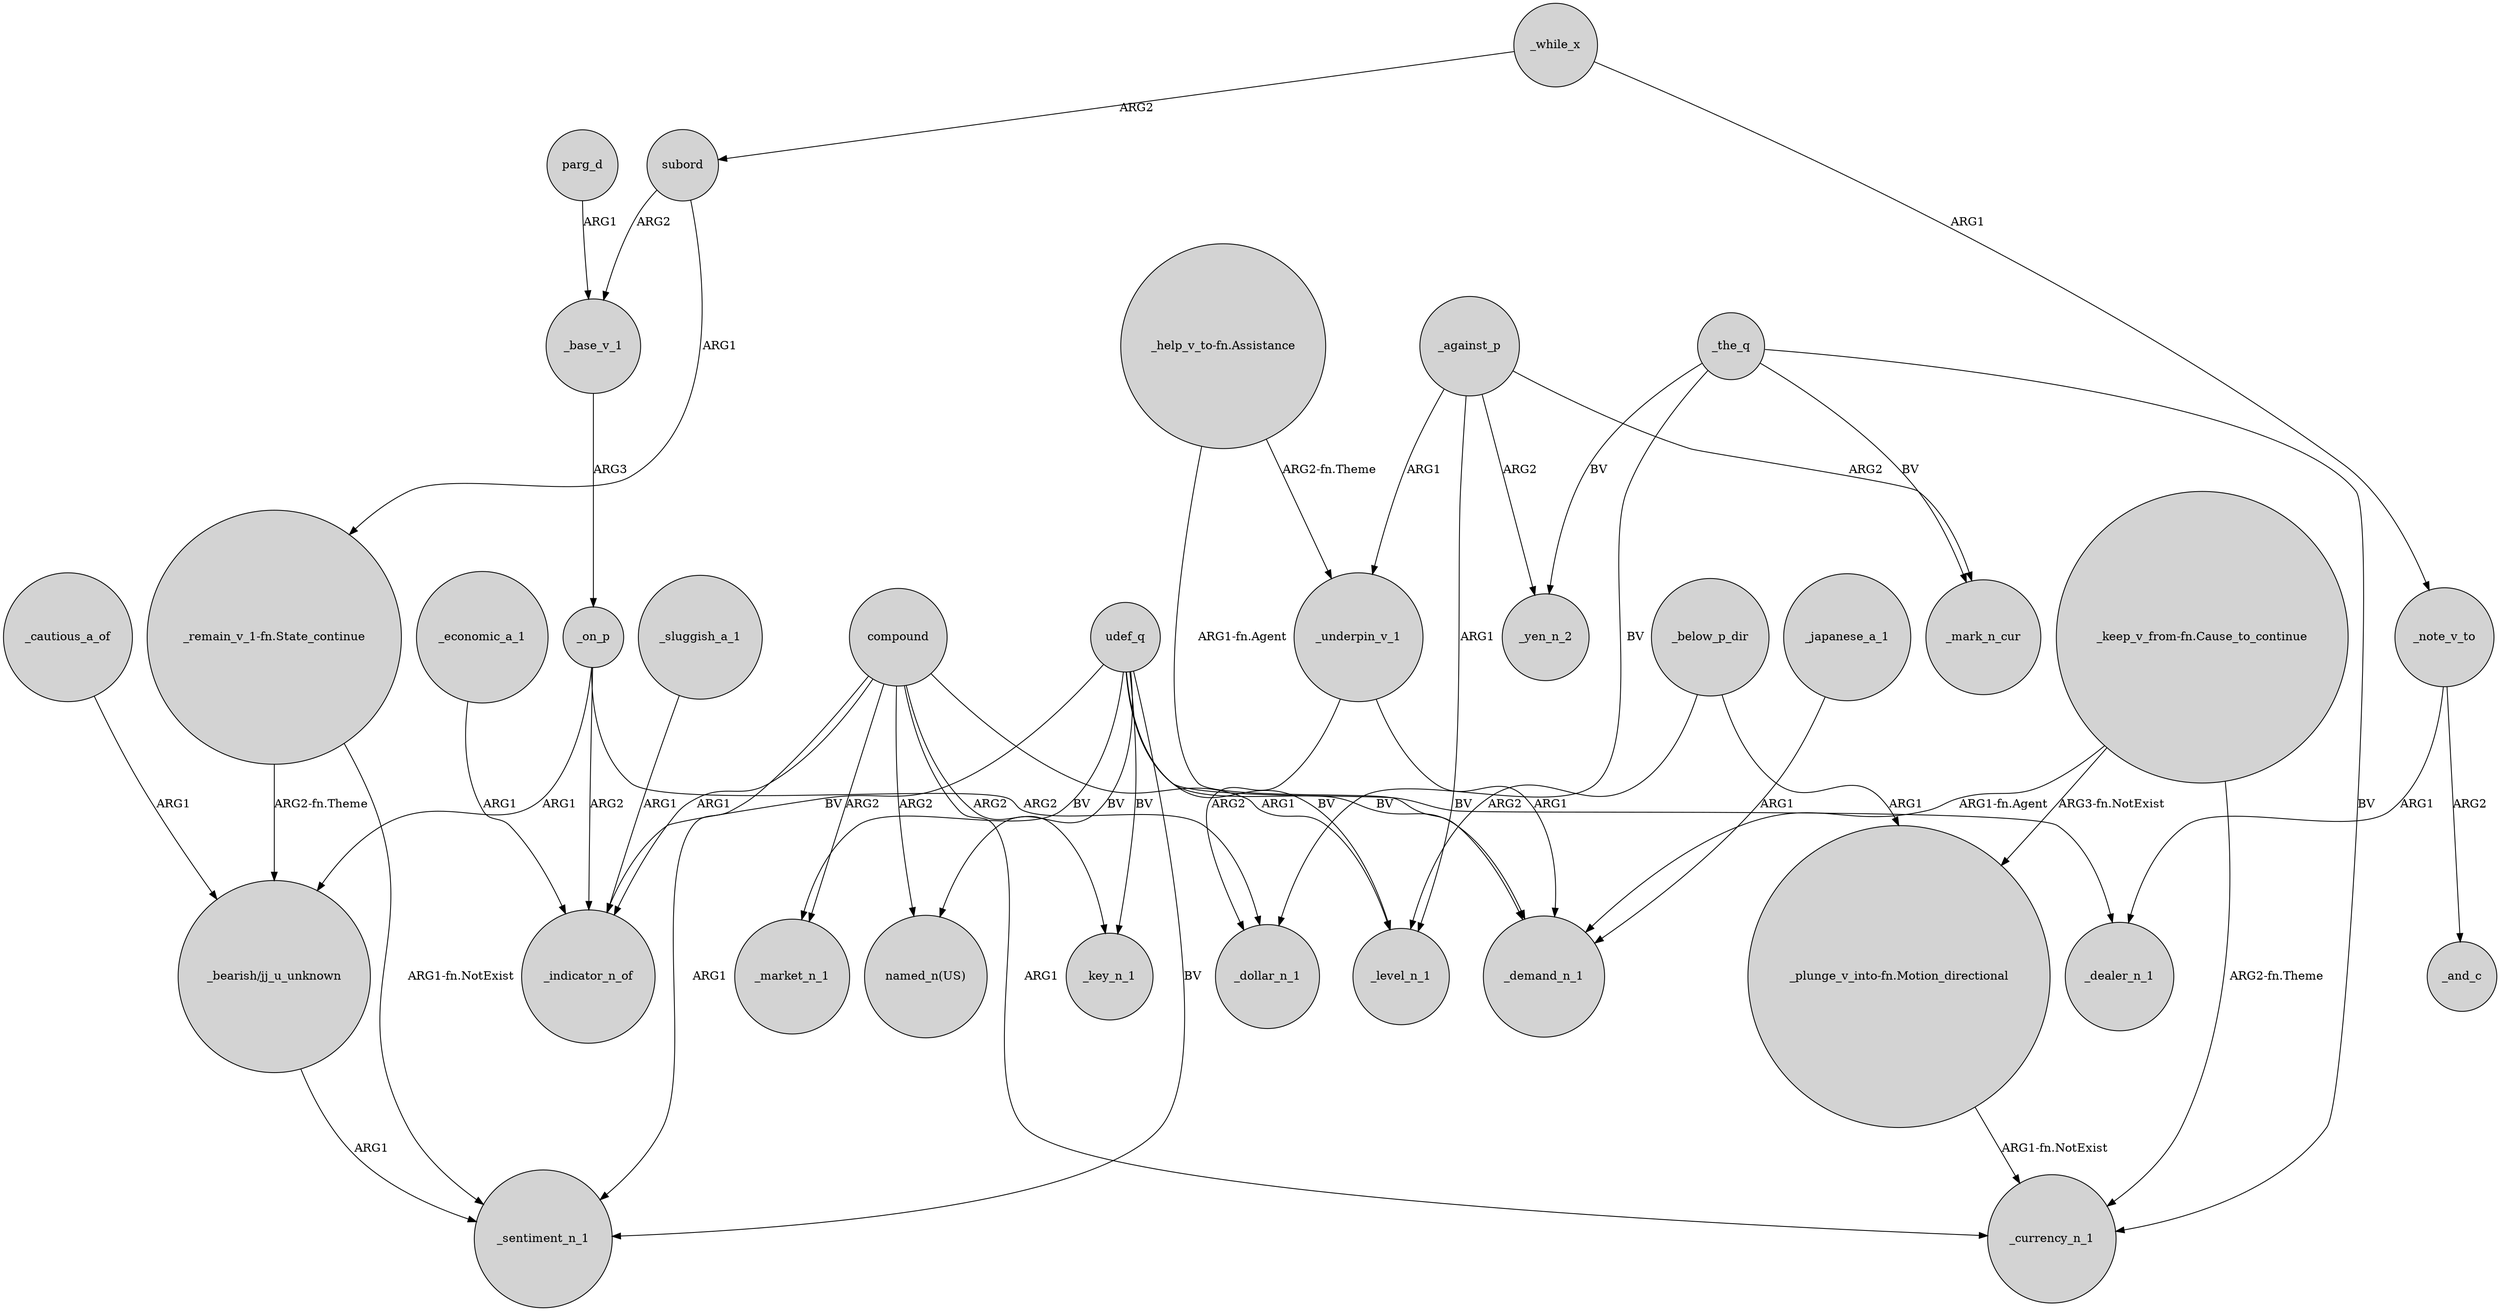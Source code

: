 digraph {
	node [shape=circle style=filled]
	compound -> _market_n_1 [label=ARG2]
	subord -> _base_v_1 [label=ARG2]
	"_bearish/jj_u_unknown" -> _sentiment_n_1 [label=ARG1]
	_sluggish_a_1 -> _indicator_n_of [label=ARG1]
	_underpin_v_1 -> _dollar_n_1 [label=ARG2]
	udef_q -> "named_n(US)" [label=BV]
	_against_p -> _underpin_v_1 [label=ARG1]
	_base_v_1 -> _on_p [label=ARG3]
	compound -> _key_n_1 [label=ARG2]
	"_help_v_to-fn.Assistance" -> _demand_n_1 [label="ARG1-fn.Agent"]
	udef_q -> _key_n_1 [label=BV]
	_against_p -> _yen_n_2 [label=ARG2]
	_below_p_dir -> _level_n_1 [label=ARG2]
	_on_p -> _indicator_n_of [label=ARG2]
	compound -> _indicator_n_of [label=ARG1]
	"_keep_v_from-fn.Cause_to_continue" -> _demand_n_1 [label="ARG1-fn.Agent"]
	"_help_v_to-fn.Assistance" -> _underpin_v_1 [label="ARG2-fn.Theme"]
	udef_q -> _indicator_n_of [label=BV]
	"_keep_v_from-fn.Cause_to_continue" -> _currency_n_1 [label="ARG2-fn.Theme"]
	_the_q -> _dollar_n_1 [label=BV]
	_while_x -> subord [label=ARG2]
	compound -> _currency_n_1 [label=ARG1]
	udef_q -> _market_n_1 [label=BV]
	_the_q -> _yen_n_2 [label=BV]
	compound -> "named_n(US)" [label=ARG2]
	udef_q -> _level_n_1 [label=BV]
	_while_x -> _note_v_to [label=ARG1]
	compound -> _sentiment_n_1 [label=ARG1]
	_economic_a_1 -> _indicator_n_of [label=ARG1]
	"_remain_v_1-fn.State_continue" -> "_bearish/jj_u_unknown" [label="ARG2-fn.Theme"]
	"_keep_v_from-fn.Cause_to_continue" -> "_plunge_v_into-fn.Motion_directional" [label="ARG3-fn.NotExist"]
	_on_p -> "_bearish/jj_u_unknown" [label=ARG1]
	udef_q -> _demand_n_1 [label=BV]
	_against_p -> _level_n_1 [label=ARG1]
	_below_p_dir -> "_plunge_v_into-fn.Motion_directional" [label=ARG1]
	_the_q -> _mark_n_cur [label=BV]
	_note_v_to -> _and_c [label=ARG2]
	_cautious_a_of -> "_bearish/jj_u_unknown" [label=ARG1]
	_on_p -> _dollar_n_1 [label=ARG2]
	"_plunge_v_into-fn.Motion_directional" -> _currency_n_1 [label="ARG1-fn.NotExist"]
	parg_d -> _base_v_1 [label=ARG1]
	udef_q -> _dealer_n_1 [label=BV]
	_the_q -> _currency_n_1 [label=BV]
	_against_p -> _mark_n_cur [label=ARG2]
	_underpin_v_1 -> _demand_n_1 [label=ARG1]
	compound -> _level_n_1 [label=ARG1]
	_japanese_a_1 -> _demand_n_1 [label=ARG1]
	"_remain_v_1-fn.State_continue" -> _sentiment_n_1 [label="ARG1-fn.NotExist"]
	_note_v_to -> _dealer_n_1 [label=ARG1]
	udef_q -> _sentiment_n_1 [label=BV]
	subord -> "_remain_v_1-fn.State_continue" [label=ARG1]
}
